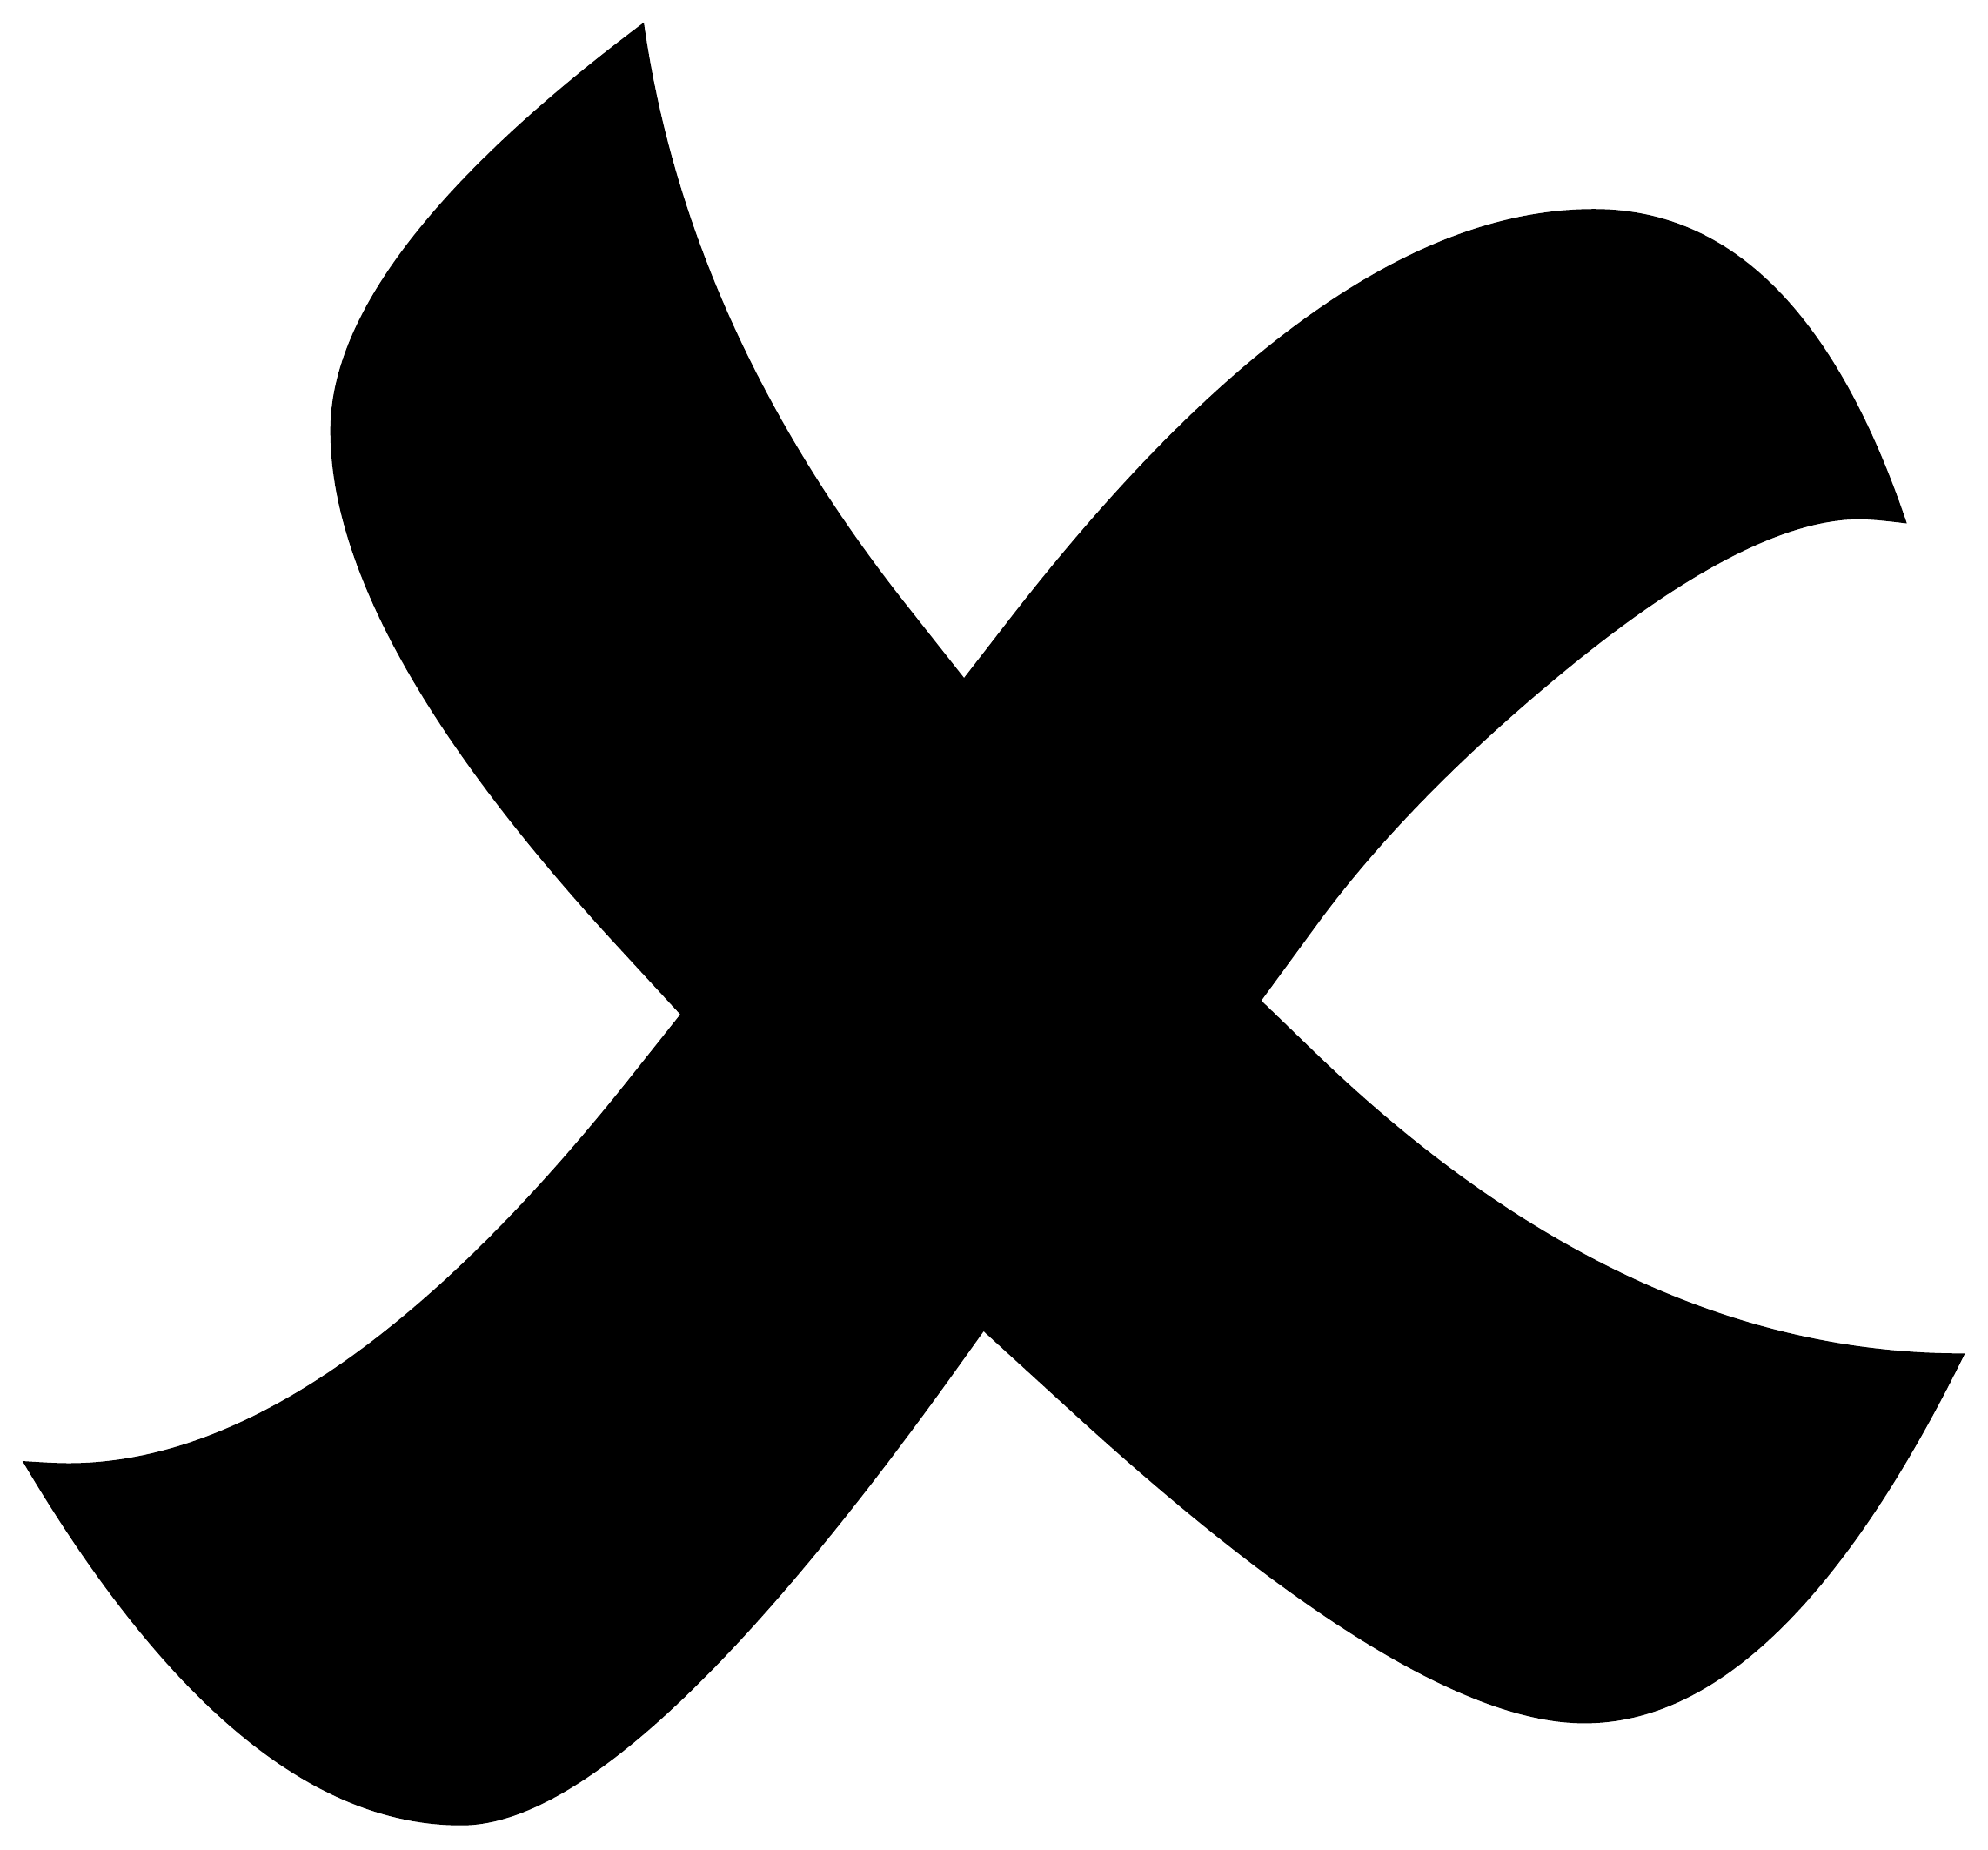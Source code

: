


\begin{tikzpicture}[y=0.80pt, x=0.80pt, yscale=-1.0, xscale=1.0, inner sep=0pt, outer sep=0pt]
\begin{scope}[shift={(100.0,1884.0)},nonzero rule]
  \path[draw=.,fill=.,line width=1.600pt] (1153.0,-537.0) ..
    controls (1090.333,-410.333) and (1025.0,-347.0) ..
    (957.0,-347.0) .. controls (897.667,-347.0) and (809.0,-401.0)
    .. (691.0,-509.0) -- (645.0,-551.0) -- (630.0,-530.0) ..
    controls (517.333,-372.667) and (432.0,-294.0) .. (374.0,-294.0)
    .. controls (297.333,-294.0) and (222.0,-356.333) ..
    (148.0,-481.0) .. controls (158.0,-480.333) and (165.333,-480.0)
    .. (170.0,-480.0) .. controls (258.667,-480.0) and
    (356.0,-546.667) .. (462.0,-680.0) -- (489.0,-714.0) --
    (454.0,-752.0) .. controls (356.0,-858.667) and (307.0,-947.0)
    .. (307.0,-1017.0) .. controls (307.0,-1076.333) and
    (360.667,-1146.333) .. (468.0,-1227.0) .. controls
    (483.333,-1121.667) and (529.0,-1021.0) .. (605.0,-925.0) --
    (635.0,-887.0) -- (659.0,-918.0) .. controls (769.0,-1060.0)
    and (870.0,-1131.0) .. (962.0,-1131.0) .. controls
    (1032.667,-1131.0) and (1086.333,-1077.333) .. (1123.0,-970.0) ..
    controls (1112.333,-971.333) and (1104.667,-972.0) ..
    (1100.0,-972.0) .. controls (1061.333,-972.0) and
    (1009.667,-945.333) .. (945.0,-892.0) .. controls (891.667,-848.0)
    and (849.333,-804.667) .. (818.0,-762.0) -- (788.0,-721.0) --
    (817.0,-693.0) .. controls (925.0,-589.0) and
    (1037.0,-537.0) .. (1153.0,-537.0) -- cycle;
\end{scope}

\end{tikzpicture}

